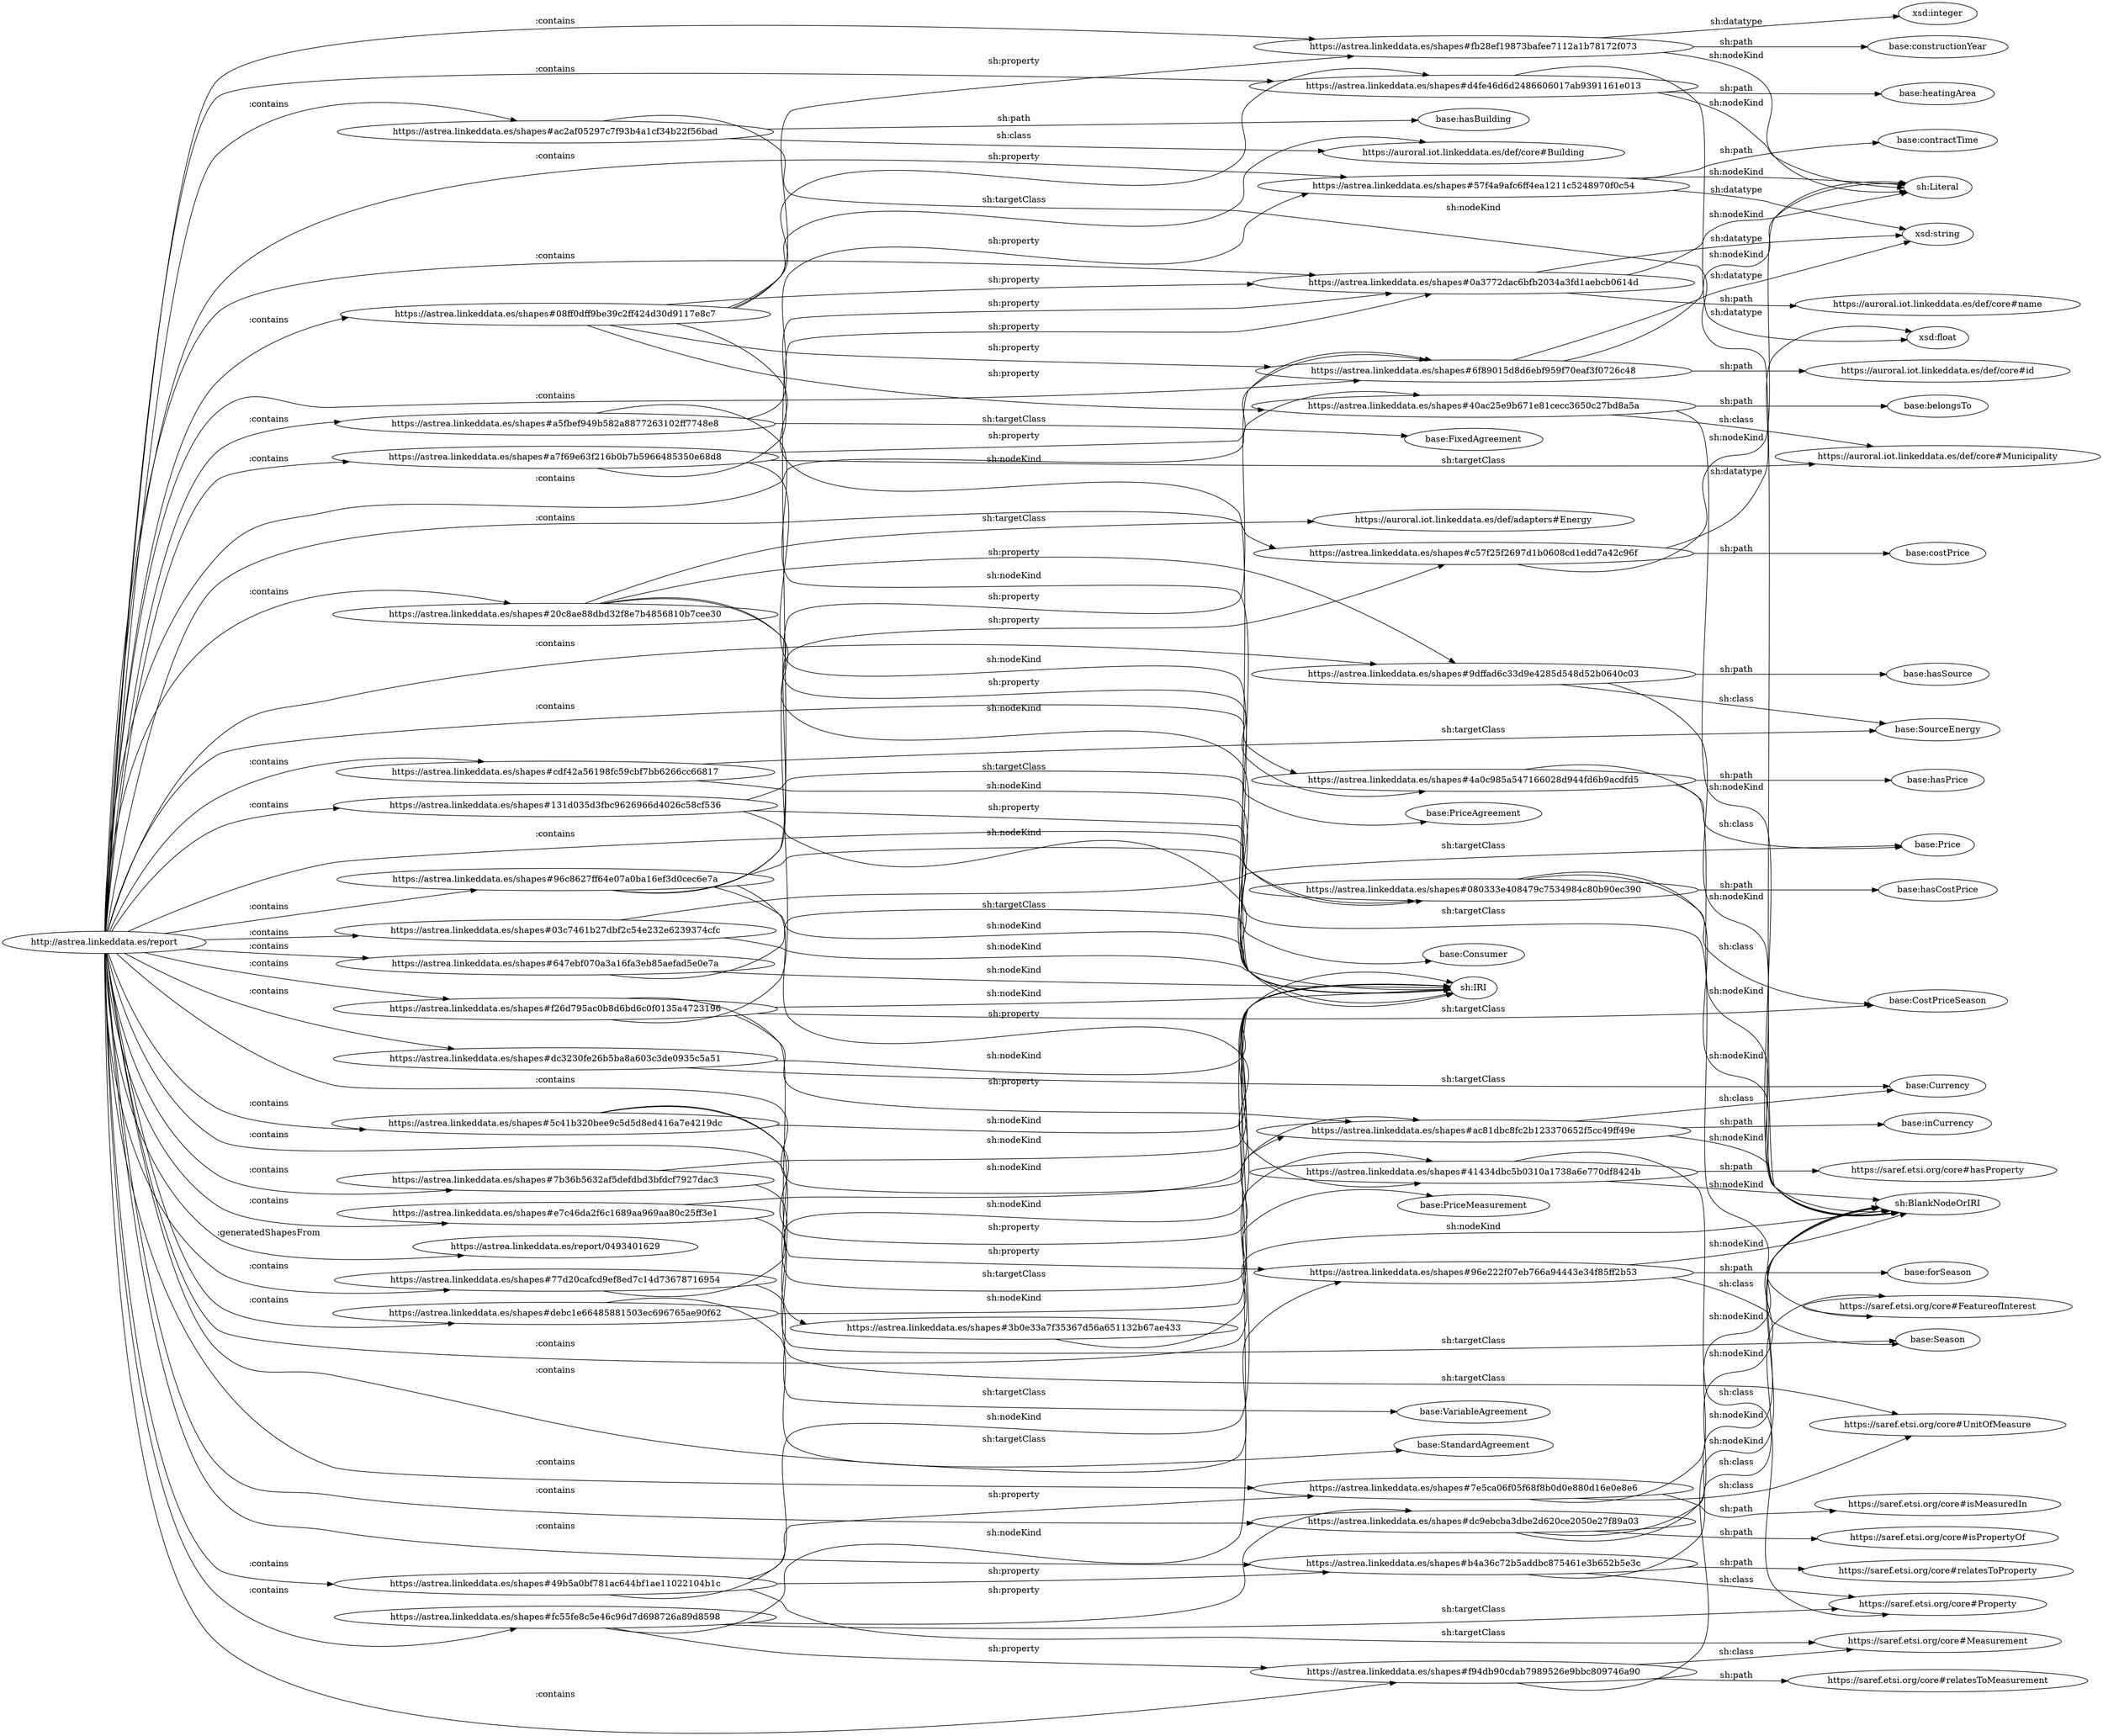 digraph ar2dtool_diagram { 
rankdir=LR;
size="1501"
	"https://astrea.linkeddata.es/shapes#ac2af05297c7f93b4a1cf34b22f56bad" -> "base:hasBuilding" [ label = "sh:path" ];
	"https://astrea.linkeddata.es/shapes#ac2af05297c7f93b4a1cf34b22f56bad" -> "sh:BlankNodeOrIRI" [ label = "sh:nodeKind" ];
	"https://astrea.linkeddata.es/shapes#ac2af05297c7f93b4a1cf34b22f56bad" -> "https://auroral.iot.linkeddata.es/def/core#Building" [ label = "sh:class" ];
	"https://astrea.linkeddata.es/shapes#4a0c985a547166028d944fd6b9acdfd5" -> "base:hasPrice" [ label = "sh:path" ];
	"https://astrea.linkeddata.es/shapes#4a0c985a547166028d944fd6b9acdfd5" -> "sh:BlankNodeOrIRI" [ label = "sh:nodeKind" ];
	"https://astrea.linkeddata.es/shapes#4a0c985a547166028d944fd6b9acdfd5" -> "base:Price" [ label = "sh:class" ];
	"https://astrea.linkeddata.es/shapes#131d035d3fbc9626966d4026c58cf536" -> "base:PriceAgreement" [ label = "sh:targetClass" ];
	"https://astrea.linkeddata.es/shapes#131d035d3fbc9626966d4026c58cf536" -> "https://astrea.linkeddata.es/shapes#080333e408479c7534984c80b90ec390" [ label = "sh:property" ];
	"https://astrea.linkeddata.es/shapes#131d035d3fbc9626966d4026c58cf536" -> "sh:IRI" [ label = "sh:nodeKind" ];
	"https://astrea.linkeddata.es/shapes#647ebf070a3a16fa3eb85aefad5e0e7a" -> "base:Consumer" [ label = "sh:targetClass" ];
	"https://astrea.linkeddata.es/shapes#647ebf070a3a16fa3eb85aefad5e0e7a" -> "sh:IRI" [ label = "sh:nodeKind" ];
	"https://astrea.linkeddata.es/shapes#20c8ae88dbd32f8e7b4856810b7cee30" -> "https://auroral.iot.linkeddata.es/def/adapters#Energy" [ label = "sh:targetClass" ];
	"https://astrea.linkeddata.es/shapes#20c8ae88dbd32f8e7b4856810b7cee30" -> "https://astrea.linkeddata.es/shapes#4a0c985a547166028d944fd6b9acdfd5" [ label = "sh:property" ];
	"https://astrea.linkeddata.es/shapes#20c8ae88dbd32f8e7b4856810b7cee30" -> "https://astrea.linkeddata.es/shapes#9dffad6c33d9e4285d548d52b0640c03" [ label = "sh:property" ];
	"https://astrea.linkeddata.es/shapes#20c8ae88dbd32f8e7b4856810b7cee30" -> "sh:IRI" [ label = "sh:nodeKind" ];
	"https://astrea.linkeddata.es/shapes#dc3230fe26b5ba8a603c3de0935c5a51" -> "base:Currency" [ label = "sh:targetClass" ];
	"https://astrea.linkeddata.es/shapes#dc3230fe26b5ba8a603c3de0935c5a51" -> "sh:IRI" [ label = "sh:nodeKind" ];
	"https://astrea.linkeddata.es/shapes#a5fbef949b582a8877263102ff7748e8" -> "base:FixedAgreement" [ label = "sh:targetClass" ];
	"https://astrea.linkeddata.es/shapes#a5fbef949b582a8877263102ff7748e8" -> "https://astrea.linkeddata.es/shapes#57f4a9afc6ff4ea1211c5248970f0c54" [ label = "sh:property" ];
	"https://astrea.linkeddata.es/shapes#a5fbef949b582a8877263102ff7748e8" -> "sh:IRI" [ label = "sh:nodeKind" ];
	"https://astrea.linkeddata.es/shapes#cdf42a56198fc59cbf7bb6266cc66817" -> "base:SourceEnergy" [ label = "sh:targetClass" ];
	"https://astrea.linkeddata.es/shapes#cdf42a56198fc59cbf7bb6266cc66817" -> "sh:IRI" [ label = "sh:nodeKind" ];
	"https://astrea.linkeddata.es/shapes#08ff0dff9be39c2ff424d30d9117e8c7" -> "sh:IRI" [ label = "sh:nodeKind" ];
	"https://astrea.linkeddata.es/shapes#08ff0dff9be39c2ff424d30d9117e8c7" -> "https://astrea.linkeddata.es/shapes#6f89015d8d6ebf959f70eaf3f0726c48" [ label = "sh:property" ];
	"https://astrea.linkeddata.es/shapes#08ff0dff9be39c2ff424d30d9117e8c7" -> "https://astrea.linkeddata.es/shapes#d4fe46d6d2486606017ab9391161e013" [ label = "sh:property" ];
	"https://astrea.linkeddata.es/shapes#08ff0dff9be39c2ff424d30d9117e8c7" -> "https://astrea.linkeddata.es/shapes#0a3772dac6bfb2034a3fd1aebcb0614d" [ label = "sh:property" ];
	"https://astrea.linkeddata.es/shapes#08ff0dff9be39c2ff424d30d9117e8c7" -> "https://auroral.iot.linkeddata.es/def/core#Building" [ label = "sh:targetClass" ];
	"https://astrea.linkeddata.es/shapes#08ff0dff9be39c2ff424d30d9117e8c7" -> "https://astrea.linkeddata.es/shapes#fb28ef19873bafee7112a1b78172f073" [ label = "sh:property" ];
	"https://astrea.linkeddata.es/shapes#08ff0dff9be39c2ff424d30d9117e8c7" -> "https://astrea.linkeddata.es/shapes#40ac25e9b671e81cecc3650c27bd8a5a" [ label = "sh:property" ];
	"https://astrea.linkeddata.es/shapes#49b5a0bf781ac644bf1ae11022104b1c" -> "https://saref.etsi.org/core#Measurement" [ label = "sh:targetClass" ];
	"https://astrea.linkeddata.es/shapes#49b5a0bf781ac644bf1ae11022104b1c" -> "https://astrea.linkeddata.es/shapes#b4a36c72b5addbc875461e3b652b5e3c" [ label = "sh:property" ];
	"https://astrea.linkeddata.es/shapes#49b5a0bf781ac644bf1ae11022104b1c" -> "https://astrea.linkeddata.es/shapes#7e5ca06f05f68f8b0d0e880d16e0e8e6" [ label = "sh:property" ];
	"https://astrea.linkeddata.es/shapes#49b5a0bf781ac644bf1ae11022104b1c" -> "sh:IRI" [ label = "sh:nodeKind" ];
	"http://astrea.linkeddata.es/report" -> "https://astrea.linkeddata.es/shapes#080333e408479c7534984c80b90ec390" [ label = ":contains" ];
	"http://astrea.linkeddata.es/report" -> "https://astrea.linkeddata.es/shapes#41434dbc5b0310a1738a6e770df8424b" [ label = ":contains" ];
	"http://astrea.linkeddata.es/report" -> "https://astrea.linkeddata.es/shapes#c57f25f2697d1b0608cd1edd7a42c96f" [ label = ":contains" ];
	"http://astrea.linkeddata.es/report" -> "https://astrea.linkeddata.es/shapes#ac81dbc8fc2b123370652f5cc49ff49e" [ label = ":contains" ];
	"http://astrea.linkeddata.es/report" -> "https://astrea.linkeddata.es/shapes#ac2af05297c7f93b4a1cf34b22f56bad" [ label = ":contains" ];
	"http://astrea.linkeddata.es/report" -> "https://astrea.linkeddata.es/shapes#7e5ca06f05f68f8b0d0e880d16e0e8e6" [ label = ":contains" ];
	"http://astrea.linkeddata.es/report" -> "https://astrea.linkeddata.es/shapes#0a3772dac6bfb2034a3fd1aebcb0614d" [ label = ":contains" ];
	"http://astrea.linkeddata.es/report" -> "https://astrea.linkeddata.es/shapes#a5fbef949b582a8877263102ff7748e8" [ label = ":contains" ];
	"http://astrea.linkeddata.es/report" -> "https://astrea.linkeddata.es/shapes#40ac25e9b671e81cecc3650c27bd8a5a" [ label = ":contains" ];
	"http://astrea.linkeddata.es/report" -> "https://astrea.linkeddata.es/shapes#f94db90cdab7989526e9bbc809746a90" [ label = ":contains" ];
	"http://astrea.linkeddata.es/report" -> "https://astrea.linkeddata.es/shapes#a7f69e63f216b0b7b5966485350e68d8" [ label = ":contains" ];
	"http://astrea.linkeddata.es/report" -> "https://astrea.linkeddata.es/shapes#131d035d3fbc9626966d4026c58cf536" [ label = ":contains" ];
	"http://astrea.linkeddata.es/report" -> "https://astrea.linkeddata.es/shapes#5c41b320bee9c5d5d8ed416a7e4219dc" [ label = ":contains" ];
	"http://astrea.linkeddata.es/report" -> "https://astrea.linkeddata.es/shapes#9dffad6c33d9e4285d548d52b0640c03" [ label = ":contains" ];
	"http://astrea.linkeddata.es/report" -> "https://astrea.linkeddata.es/shapes#96c8627ff64e07a0ba16ef3d0cec6e7a" [ label = ":contains" ];
	"http://astrea.linkeddata.es/report" -> "https://astrea.linkeddata.es/shapes#6f89015d8d6ebf959f70eaf3f0726c48" [ label = ":contains" ];
	"http://astrea.linkeddata.es/report" -> "https://astrea.linkeddata.es/report/0493401629" [ label = ":generatedShapesFrom" ];
	"http://astrea.linkeddata.es/report" -> "https://astrea.linkeddata.es/shapes#96e222f07eb766a94443e34f85ff2b53" [ label = ":contains" ];
	"http://astrea.linkeddata.es/report" -> "https://astrea.linkeddata.es/shapes#f26d795ac0b8d6bd6c0f0135a4723196" [ label = ":contains" ];
	"http://astrea.linkeddata.es/report" -> "https://astrea.linkeddata.es/shapes#fb28ef19873bafee7112a1b78172f073" [ label = ":contains" ];
	"http://astrea.linkeddata.es/report" -> "https://astrea.linkeddata.es/shapes#3b0e33a7f35367d56a651132b67ae433" [ label = ":contains" ];
	"http://astrea.linkeddata.es/report" -> "https://astrea.linkeddata.es/shapes#dc9ebcba3dbe2d620ce2050e27f89a03" [ label = ":contains" ];
	"http://astrea.linkeddata.es/report" -> "https://astrea.linkeddata.es/shapes#03c7461b27dbf2c54e232e6239374cfc" [ label = ":contains" ];
	"http://astrea.linkeddata.es/report" -> "https://astrea.linkeddata.es/shapes#7b36b5632af5defdbd3bfdcf7927dac3" [ label = ":contains" ];
	"http://astrea.linkeddata.es/report" -> "https://astrea.linkeddata.es/shapes#4a0c985a547166028d944fd6b9acdfd5" [ label = ":contains" ];
	"http://astrea.linkeddata.es/report" -> "https://astrea.linkeddata.es/shapes#fc55fe8c5e46c96d7d698726a89d8598" [ label = ":contains" ];
	"http://astrea.linkeddata.es/report" -> "https://astrea.linkeddata.es/shapes#dc3230fe26b5ba8a603c3de0935c5a51" [ label = ":contains" ];
	"http://astrea.linkeddata.es/report" -> "https://astrea.linkeddata.es/shapes#20c8ae88dbd32f8e7b4856810b7cee30" [ label = ":contains" ];
	"http://astrea.linkeddata.es/report" -> "https://astrea.linkeddata.es/shapes#d4fe46d6d2486606017ab9391161e013" [ label = ":contains" ];
	"http://astrea.linkeddata.es/report" -> "https://astrea.linkeddata.es/shapes#57f4a9afc6ff4ea1211c5248970f0c54" [ label = ":contains" ];
	"http://astrea.linkeddata.es/report" -> "https://astrea.linkeddata.es/shapes#49b5a0bf781ac644bf1ae11022104b1c" [ label = ":contains" ];
	"http://astrea.linkeddata.es/report" -> "https://astrea.linkeddata.es/shapes#cdf42a56198fc59cbf7bb6266cc66817" [ label = ":contains" ];
	"http://astrea.linkeddata.es/report" -> "https://astrea.linkeddata.es/shapes#647ebf070a3a16fa3eb85aefad5e0e7a" [ label = ":contains" ];
	"http://astrea.linkeddata.es/report" -> "https://astrea.linkeddata.es/shapes#b4a36c72b5addbc875461e3b652b5e3c" [ label = ":contains" ];
	"http://astrea.linkeddata.es/report" -> "https://astrea.linkeddata.es/shapes#08ff0dff9be39c2ff424d30d9117e8c7" [ label = ":contains" ];
	"http://astrea.linkeddata.es/report" -> "https://astrea.linkeddata.es/shapes#77d20cafcd9ef8ed7c14d73678716954" [ label = ":contains" ];
	"http://astrea.linkeddata.es/report" -> "https://astrea.linkeddata.es/shapes#debc1e66485881503ec696765ae90f62" [ label = ":contains" ];
	"http://astrea.linkeddata.es/report" -> "https://astrea.linkeddata.es/shapes#e7c46da2f6c1689aa969aa80c25ff3e1" [ label = ":contains" ];
	"https://astrea.linkeddata.es/shapes#fb28ef19873bafee7112a1b78172f073" -> "base:constructionYear" [ label = "sh:path" ];
	"https://astrea.linkeddata.es/shapes#fb28ef19873bafee7112a1b78172f073" -> "sh:Literal" [ label = "sh:nodeKind" ];
	"https://astrea.linkeddata.es/shapes#fb28ef19873bafee7112a1b78172f073" -> "xsd:integer" [ label = "sh:datatype" ];
	"https://astrea.linkeddata.es/shapes#a7f69e63f216b0b7b5966485350e68d8" -> "https://auroral.iot.linkeddata.es/def/core#Municipality" [ label = "sh:targetClass" ];
	"https://astrea.linkeddata.es/shapes#a7f69e63f216b0b7b5966485350e68d8" -> "https://astrea.linkeddata.es/shapes#0a3772dac6bfb2034a3fd1aebcb0614d" [ label = "sh:property" ];
	"https://astrea.linkeddata.es/shapes#a7f69e63f216b0b7b5966485350e68d8" -> "https://astrea.linkeddata.es/shapes#6f89015d8d6ebf959f70eaf3f0726c48" [ label = "sh:property" ];
	"https://astrea.linkeddata.es/shapes#a7f69e63f216b0b7b5966485350e68d8" -> "sh:IRI" [ label = "sh:nodeKind" ];
	"https://astrea.linkeddata.es/shapes#fc55fe8c5e46c96d7d698726a89d8598" -> "https://saref.etsi.org/core#Property" [ label = "sh:targetClass" ];
	"https://astrea.linkeddata.es/shapes#fc55fe8c5e46c96d7d698726a89d8598" -> "https://astrea.linkeddata.es/shapes#dc9ebcba3dbe2d620ce2050e27f89a03" [ label = "sh:property" ];
	"https://astrea.linkeddata.es/shapes#fc55fe8c5e46c96d7d698726a89d8598" -> "https://astrea.linkeddata.es/shapes#f94db90cdab7989526e9bbc809746a90" [ label = "sh:property" ];
	"https://astrea.linkeddata.es/shapes#fc55fe8c5e46c96d7d698726a89d8598" -> "sh:IRI" [ label = "sh:nodeKind" ];
	"https://astrea.linkeddata.es/shapes#96c8627ff64e07a0ba16ef3d0cec6e7a" -> "https://saref.etsi.org/core#FeatureofInterest" [ label = "sh:targetClass" ];
	"https://astrea.linkeddata.es/shapes#96c8627ff64e07a0ba16ef3d0cec6e7a" -> "https://astrea.linkeddata.es/shapes#0a3772dac6bfb2034a3fd1aebcb0614d" [ label = "sh:property" ];
	"https://astrea.linkeddata.es/shapes#96c8627ff64e07a0ba16ef3d0cec6e7a" -> "https://astrea.linkeddata.es/shapes#6f89015d8d6ebf959f70eaf3f0726c48" [ label = "sh:property" ];
	"https://astrea.linkeddata.es/shapes#96c8627ff64e07a0ba16ef3d0cec6e7a" -> "https://astrea.linkeddata.es/shapes#41434dbc5b0310a1738a6e770df8424b" [ label = "sh:property" ];
	"https://astrea.linkeddata.es/shapes#96c8627ff64e07a0ba16ef3d0cec6e7a" -> "sh:IRI" [ label = "sh:nodeKind" ];
	"https://astrea.linkeddata.es/shapes#b4a36c72b5addbc875461e3b652b5e3c" -> "https://saref.etsi.org/core#relatesToProperty" [ label = "sh:path" ];
	"https://astrea.linkeddata.es/shapes#b4a36c72b5addbc875461e3b652b5e3c" -> "sh:BlankNodeOrIRI" [ label = "sh:nodeKind" ];
	"https://astrea.linkeddata.es/shapes#b4a36c72b5addbc875461e3b652b5e3c" -> "https://saref.etsi.org/core#Property" [ label = "sh:class" ];
	"https://astrea.linkeddata.es/shapes#f26d795ac0b8d6bd6c0f0135a4723196" -> "base:CostPriceSeason" [ label = "sh:targetClass" ];
	"https://astrea.linkeddata.es/shapes#f26d795ac0b8d6bd6c0f0135a4723196" -> "https://astrea.linkeddata.es/shapes#c57f25f2697d1b0608cd1edd7a42c96f" [ label = "sh:property" ];
	"https://astrea.linkeddata.es/shapes#f26d795ac0b8d6bd6c0f0135a4723196" -> "https://astrea.linkeddata.es/shapes#ac81dbc8fc2b123370652f5cc49ff49e" [ label = "sh:property" ];
	"https://astrea.linkeddata.es/shapes#f26d795ac0b8d6bd6c0f0135a4723196" -> "https://astrea.linkeddata.es/shapes#96e222f07eb766a94443e34f85ff2b53" [ label = "sh:property" ];
	"https://astrea.linkeddata.es/shapes#f26d795ac0b8d6bd6c0f0135a4723196" -> "sh:IRI" [ label = "sh:nodeKind" ];
	"https://astrea.linkeddata.es/shapes#debc1e66485881503ec696765ae90f62" -> "base:StandardAgreement" [ label = "sh:targetClass" ];
	"https://astrea.linkeddata.es/shapes#debc1e66485881503ec696765ae90f62" -> "sh:IRI" [ label = "sh:nodeKind" ];
	"https://astrea.linkeddata.es/shapes#ac81dbc8fc2b123370652f5cc49ff49e" -> "base:inCurrency" [ label = "sh:path" ];
	"https://astrea.linkeddata.es/shapes#ac81dbc8fc2b123370652f5cc49ff49e" -> "sh:BlankNodeOrIRI" [ label = "sh:nodeKind" ];
	"https://astrea.linkeddata.es/shapes#ac81dbc8fc2b123370652f5cc49ff49e" -> "base:Currency" [ label = "sh:class" ];
	"https://astrea.linkeddata.es/shapes#c57f25f2697d1b0608cd1edd7a42c96f" -> "base:costPrice" [ label = "sh:path" ];
	"https://astrea.linkeddata.es/shapes#c57f25f2697d1b0608cd1edd7a42c96f" -> "sh:Literal" [ label = "sh:nodeKind" ];
	"https://astrea.linkeddata.es/shapes#c57f25f2697d1b0608cd1edd7a42c96f" -> "xsd:float" [ label = "sh:datatype" ];
	"https://astrea.linkeddata.es/shapes#57f4a9afc6ff4ea1211c5248970f0c54" -> "base:contractTime" [ label = "sh:path" ];
	"https://astrea.linkeddata.es/shapes#57f4a9afc6ff4ea1211c5248970f0c54" -> "sh:Literal" [ label = "sh:nodeKind" ];
	"https://astrea.linkeddata.es/shapes#57f4a9afc6ff4ea1211c5248970f0c54" -> "xsd:string" [ label = "sh:datatype" ];
	"https://astrea.linkeddata.es/shapes#5c41b320bee9c5d5d8ed416a7e4219dc" -> "base:PriceMeasurement" [ label = "sh:targetClass" ];
	"https://astrea.linkeddata.es/shapes#5c41b320bee9c5d5d8ed416a7e4219dc" -> "https://astrea.linkeddata.es/shapes#ac81dbc8fc2b123370652f5cc49ff49e" [ label = "sh:property" ];
	"https://astrea.linkeddata.es/shapes#5c41b320bee9c5d5d8ed416a7e4219dc" -> "sh:IRI" [ label = "sh:nodeKind" ];
	"https://astrea.linkeddata.es/shapes#6f89015d8d6ebf959f70eaf3f0726c48" -> "https://auroral.iot.linkeddata.es/def/core#id" [ label = "sh:path" ];
	"https://astrea.linkeddata.es/shapes#6f89015d8d6ebf959f70eaf3f0726c48" -> "sh:Literal" [ label = "sh:nodeKind" ];
	"https://astrea.linkeddata.es/shapes#6f89015d8d6ebf959f70eaf3f0726c48" -> "xsd:string" [ label = "sh:datatype" ];
	"https://astrea.linkeddata.es/shapes#e7c46da2f6c1689aa969aa80c25ff3e1" -> "https://saref.etsi.org/core#UnitOfMeasure" [ label = "sh:targetClass" ];
	"https://astrea.linkeddata.es/shapes#e7c46da2f6c1689aa969aa80c25ff3e1" -> "sh:IRI" [ label = "sh:nodeKind" ];
	"https://astrea.linkeddata.es/shapes#9dffad6c33d9e4285d548d52b0640c03" -> "base:hasSource" [ label = "sh:path" ];
	"https://astrea.linkeddata.es/shapes#9dffad6c33d9e4285d548d52b0640c03" -> "sh:BlankNodeOrIRI" [ label = "sh:nodeKind" ];
	"https://astrea.linkeddata.es/shapes#9dffad6c33d9e4285d548d52b0640c03" -> "base:SourceEnergy" [ label = "sh:class" ];
	"https://astrea.linkeddata.es/shapes#96e222f07eb766a94443e34f85ff2b53" -> "base:forSeason" [ label = "sh:path" ];
	"https://astrea.linkeddata.es/shapes#96e222f07eb766a94443e34f85ff2b53" -> "sh:BlankNodeOrIRI" [ label = "sh:nodeKind" ];
	"https://astrea.linkeddata.es/shapes#96e222f07eb766a94443e34f85ff2b53" -> "base:Season" [ label = "sh:class" ];
	"https://astrea.linkeddata.es/shapes#d4fe46d6d2486606017ab9391161e013" -> "base:heatingArea" [ label = "sh:path" ];
	"https://astrea.linkeddata.es/shapes#d4fe46d6d2486606017ab9391161e013" -> "sh:Literal" [ label = "sh:nodeKind" ];
	"https://astrea.linkeddata.es/shapes#d4fe46d6d2486606017ab9391161e013" -> "xsd:float" [ label = "sh:datatype" ];
	"https://astrea.linkeddata.es/shapes#40ac25e9b671e81cecc3650c27bd8a5a" -> "base:belongsTo" [ label = "sh:path" ];
	"https://astrea.linkeddata.es/shapes#40ac25e9b671e81cecc3650c27bd8a5a" -> "sh:BlankNodeOrIRI" [ label = "sh:nodeKind" ];
	"https://astrea.linkeddata.es/shapes#40ac25e9b671e81cecc3650c27bd8a5a" -> "https://auroral.iot.linkeddata.es/def/core#Municipality" [ label = "sh:class" ];
	"https://astrea.linkeddata.es/shapes#080333e408479c7534984c80b90ec390" -> "base:hasCostPrice" [ label = "sh:path" ];
	"https://astrea.linkeddata.es/shapes#080333e408479c7534984c80b90ec390" -> "sh:BlankNodeOrIRI" [ label = "sh:nodeKind" ];
	"https://astrea.linkeddata.es/shapes#080333e408479c7534984c80b90ec390" -> "base:CostPriceSeason" [ label = "sh:class" ];
	"https://astrea.linkeddata.es/shapes#0a3772dac6bfb2034a3fd1aebcb0614d" -> "https://auroral.iot.linkeddata.es/def/core#name" [ label = "sh:path" ];
	"https://astrea.linkeddata.es/shapes#0a3772dac6bfb2034a3fd1aebcb0614d" -> "sh:Literal" [ label = "sh:nodeKind" ];
	"https://astrea.linkeddata.es/shapes#0a3772dac6bfb2034a3fd1aebcb0614d" -> "xsd:string" [ label = "sh:datatype" ];
	"https://astrea.linkeddata.es/shapes#77d20cafcd9ef8ed7c14d73678716954" -> "base:VariableAgreement" [ label = "sh:targetClass" ];
	"https://astrea.linkeddata.es/shapes#77d20cafcd9ef8ed7c14d73678716954" -> "sh:IRI" [ label = "sh:nodeKind" ];
	"https://astrea.linkeddata.es/shapes#dc9ebcba3dbe2d620ce2050e27f89a03" -> "https://saref.etsi.org/core#isPropertyOf" [ label = "sh:path" ];
	"https://astrea.linkeddata.es/shapes#dc9ebcba3dbe2d620ce2050e27f89a03" -> "sh:BlankNodeOrIRI" [ label = "sh:nodeKind" ];
	"https://astrea.linkeddata.es/shapes#dc9ebcba3dbe2d620ce2050e27f89a03" -> "https://saref.etsi.org/core#FeatureofInterest" [ label = "sh:class" ];
	"https://astrea.linkeddata.es/shapes#41434dbc5b0310a1738a6e770df8424b" -> "https://saref.etsi.org/core#hasProperty" [ label = "sh:path" ];
	"https://astrea.linkeddata.es/shapes#41434dbc5b0310a1738a6e770df8424b" -> "sh:BlankNodeOrIRI" [ label = "sh:nodeKind" ];
	"https://astrea.linkeddata.es/shapes#41434dbc5b0310a1738a6e770df8424b" -> "https://saref.etsi.org/core#Property" [ label = "sh:class" ];
	"https://astrea.linkeddata.es/shapes#3b0e33a7f35367d56a651132b67ae433" -> "sh:BlankNodeOrIRI" [ label = "sh:nodeKind" ];
	"https://astrea.linkeddata.es/shapes#7e5ca06f05f68f8b0d0e880d16e0e8e6" -> "https://saref.etsi.org/core#isMeasuredIn" [ label = "sh:path" ];
	"https://astrea.linkeddata.es/shapes#7e5ca06f05f68f8b0d0e880d16e0e8e6" -> "sh:BlankNodeOrIRI" [ label = "sh:nodeKind" ];
	"https://astrea.linkeddata.es/shapes#7e5ca06f05f68f8b0d0e880d16e0e8e6" -> "https://saref.etsi.org/core#UnitOfMeasure" [ label = "sh:class" ];
	"https://astrea.linkeddata.es/shapes#7b36b5632af5defdbd3bfdcf7927dac3" -> "base:Season" [ label = "sh:targetClass" ];
	"https://astrea.linkeddata.es/shapes#7b36b5632af5defdbd3bfdcf7927dac3" -> "sh:IRI" [ label = "sh:nodeKind" ];
	"https://astrea.linkeddata.es/shapes#f94db90cdab7989526e9bbc809746a90" -> "https://saref.etsi.org/core#relatesToMeasurement" [ label = "sh:path" ];
	"https://astrea.linkeddata.es/shapes#f94db90cdab7989526e9bbc809746a90" -> "sh:BlankNodeOrIRI" [ label = "sh:nodeKind" ];
	"https://astrea.linkeddata.es/shapes#f94db90cdab7989526e9bbc809746a90" -> "https://saref.etsi.org/core#Measurement" [ label = "sh:class" ];
	"https://astrea.linkeddata.es/shapes#03c7461b27dbf2c54e232e6239374cfc" -> "base:Price" [ label = "sh:targetClass" ];
	"https://astrea.linkeddata.es/shapes#03c7461b27dbf2c54e232e6239374cfc" -> "sh:IRI" [ label = "sh:nodeKind" ];

}
